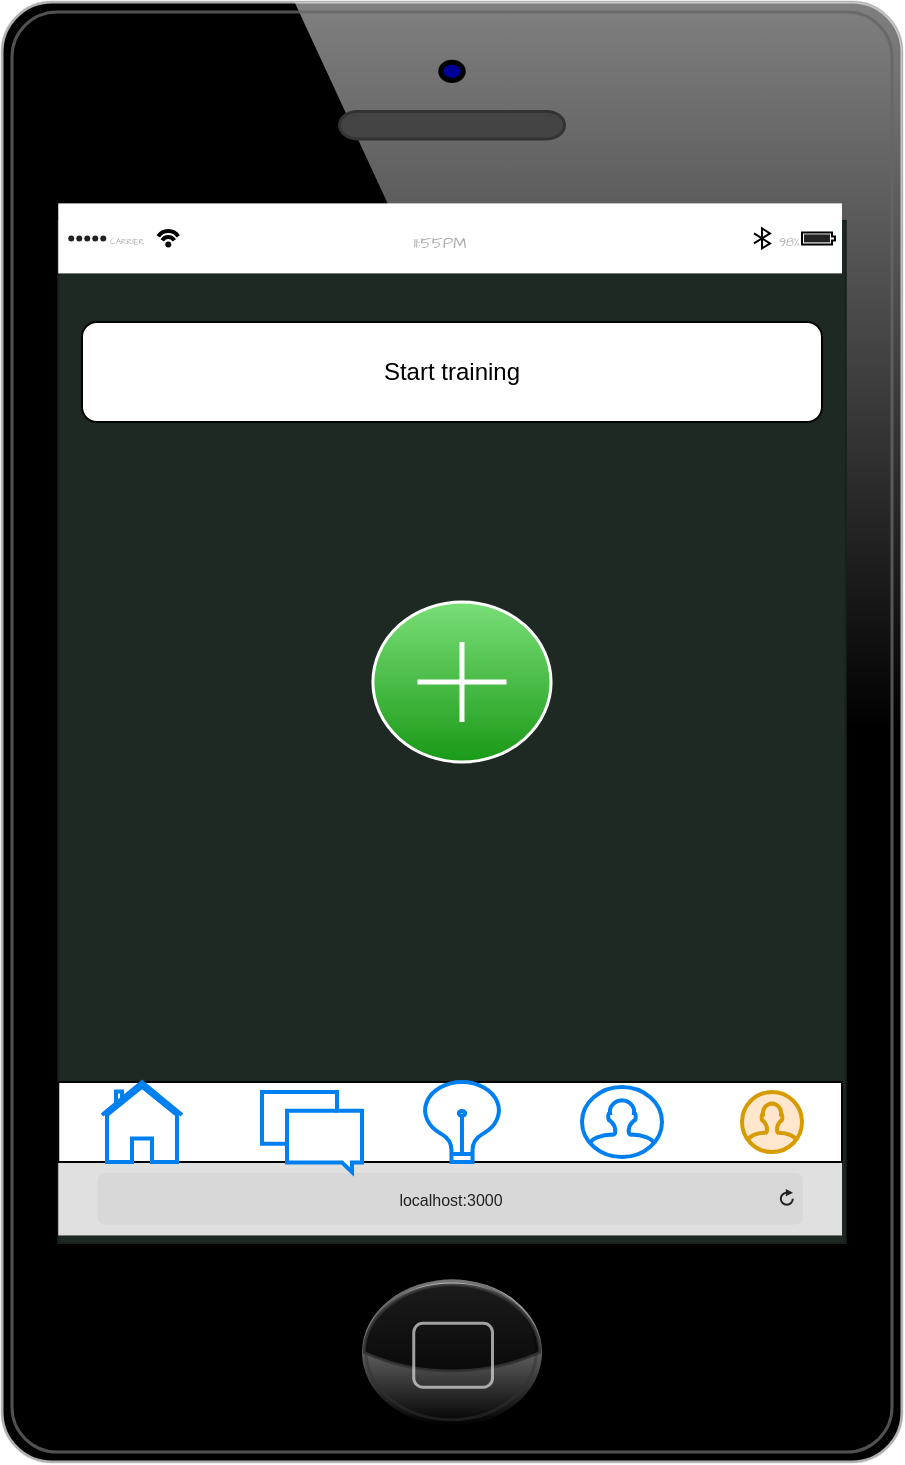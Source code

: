 <mxfile version="16.5.1" type="device"><diagram id="MWHxHeKpkEHYwgWMrSaS" name="Page-1"><mxGraphModel dx="1106" dy="852" grid="1" gridSize="10" guides="1" tooltips="1" connect="1" arrows="1" fold="1" page="1" pageScale="1" pageWidth="850" pageHeight="1100" math="0" shadow="0"><root><mxCell id="0"/><mxCell id="1" parent="0"/><mxCell id="2e3P570JD1NljPKsjeNQ-2" value="" style="group" vertex="1" connectable="0" parent="1"><mxGeometry x="220" y="80" width="450.0" height="730.0" as="geometry"/></mxCell><mxCell id="2e3P570JD1NljPKsjeNQ-3" value="" style="verticalLabelPosition=bottom;verticalAlign=top;html=1;shadow=0;dashed=0;strokeWidth=1;shape=mxgraph.ios.iPhone;bgStyle=bgGreen;fillColor=#aaaaaa;sketch=0;" vertex="1" parent="2e3P570JD1NljPKsjeNQ-2"><mxGeometry width="450.0" height="730.0" as="geometry"/></mxCell><mxCell id="2e3P570JD1NljPKsjeNQ-4" value="" style="html=1;strokeWidth=1;shadow=0;dashed=0;shape=mxgraph.ios7ui.appBar;fillColor=#ffffff;gradientColor=none;sketch=0;hachureGap=4;pointerEvents=0;fontFamily=Architects Daughter;fontSource=https%3A%2F%2Ffonts.googleapis.com%2Fcss%3Ffamily%3DArchitects%2BDaughter;fontSize=20;" vertex="1" parent="2e3P570JD1NljPKsjeNQ-2"><mxGeometry x="28.13" y="100.69" width="391.87" height="35" as="geometry"/></mxCell><mxCell id="2e3P570JD1NljPKsjeNQ-5" value="CARRIER" style="shape=rect;align=left;fontSize=8;spacingLeft=24;fontSize=4;fontColor=#aaaaaa;strokeColor=none;fillColor=none;spacingTop=4;sketch=0;hachureGap=4;pointerEvents=0;fontFamily=Architects Daughter;fontSource=https%3A%2F%2Ffonts.googleapis.com%2Fcss%3Ffamily%3DArchitects%2BDaughter;" vertex="1" parent="2e3P570JD1NljPKsjeNQ-4"><mxGeometry y="0.5" width="50" height="13" relative="1" as="geometry"><mxPoint y="-6.5" as="offset"/></mxGeometry></mxCell><mxCell id="2e3P570JD1NljPKsjeNQ-6" value="11:55PM" style="shape=rect;fontSize=8;fontColor=#aaaaaa;strokeColor=none;fillColor=none;spacingTop=4;sketch=0;hachureGap=4;pointerEvents=0;fontFamily=Architects Daughter;fontSource=https%3A%2F%2Ffonts.googleapis.com%2Fcss%3Ffamily%3DArchitects%2BDaughter;" vertex="1" parent="2e3P570JD1NljPKsjeNQ-4"><mxGeometry x="0.5" y="0.5" width="50" height="13" relative="1" as="geometry"><mxPoint x="-30" y="-6.5" as="offset"/></mxGeometry></mxCell><mxCell id="2e3P570JD1NljPKsjeNQ-7" value="98%" style="shape=rect;align=right;fontSize=8;spacingRight=19;fontSize=6;fontColor=#aaaaaa;strokeColor=none;fillColor=none;spacingTop=4;sketch=0;hachureGap=4;pointerEvents=0;fontFamily=Architects Daughter;fontSource=https%3A%2F%2Ffonts.googleapis.com%2Fcss%3Ffamily%3DArchitects%2BDaughter;" vertex="1" parent="2e3P570JD1NljPKsjeNQ-4"><mxGeometry x="1" y="0.5" width="45" height="13" relative="1" as="geometry"><mxPoint x="-45" y="-6.5" as="offset"/></mxGeometry></mxCell><mxCell id="2e3P570JD1NljPKsjeNQ-8" value="localhost:3000" style="html=1;strokeWidth=1;shadow=0;dashed=0;shape=mxgraph.ios7ui.url;fillColor=#e0e0e0;strokeColor=#c0c0c0;buttonText=;strokeColor2=#222222;fontColor=#222222;fontSize=8;spacingTop=2;align=center;" vertex="1" parent="2e3P570JD1NljPKsjeNQ-2"><mxGeometry x="28.13" y="580" width="391.87" height="36.72" as="geometry"/></mxCell><mxCell id="2e3P570JD1NljPKsjeNQ-9" value="" style="rounded=0;whiteSpace=wrap;html=1;" vertex="1" parent="2e3P570JD1NljPKsjeNQ-2"><mxGeometry x="28.13" y="540" width="391.87" height="40" as="geometry"/></mxCell><mxCell id="2e3P570JD1NljPKsjeNQ-10" value="" style="html=1;verticalLabelPosition=bottom;align=center;labelBackgroundColor=#ffffff;verticalAlign=top;strokeWidth=2;strokeColor=#d79b00;shadow=0;dashed=0;shape=mxgraph.ios7.icons.user;fillColor=#ffe6cc;" vertex="1" parent="2e3P570JD1NljPKsjeNQ-2"><mxGeometry x="370" y="545" width="30" height="30" as="geometry"/></mxCell><mxCell id="2e3P570JD1NljPKsjeNQ-11" value="" style="html=1;verticalLabelPosition=bottom;align=center;labelBackgroundColor=#ffffff;verticalAlign=top;strokeWidth=2;strokeColor=#0080F0;shadow=0;dashed=0;shape=mxgraph.ios7.icons.home;" vertex="1" parent="2e3P570JD1NljPKsjeNQ-2"><mxGeometry x="50.0" y="540" width="40" height="40" as="geometry"/></mxCell><mxCell id="2e3P570JD1NljPKsjeNQ-12" value="" style="html=1;verticalLabelPosition=bottom;align=center;labelBackgroundColor=#ffffff;verticalAlign=top;strokeWidth=2;strokeColor=#0080F0;shadow=0;dashed=0;shape=mxgraph.ios7.icons.messages;" vertex="1" parent="2e3P570JD1NljPKsjeNQ-2"><mxGeometry x="130" y="545" width="50" height="40" as="geometry"/></mxCell><mxCell id="2e3P570JD1NljPKsjeNQ-13" value="" style="html=1;verticalLabelPosition=bottom;align=center;labelBackgroundColor=#ffffff;verticalAlign=top;strokeWidth=2;strokeColor=#0080F0;shadow=0;dashed=0;shape=mxgraph.ios7.icons.lightbulb;" vertex="1" parent="2e3P570JD1NljPKsjeNQ-2"><mxGeometry x="210" y="540" width="40" height="40" as="geometry"/></mxCell><mxCell id="2e3P570JD1NljPKsjeNQ-21" value="" style="verticalLabelPosition=bottom;verticalAlign=top;html=1;shadow=0;dashed=0;strokeWidth=1;shape=mxgraph.ios.iAddIcon;fillColor=#7AdF78;fillColor2=#1A9917;strokeColor=#ffffff;sketch=0;" vertex="1" parent="2e3P570JD1NljPKsjeNQ-2"><mxGeometry x="185.46" y="300" width="89.07" height="80" as="geometry"/></mxCell><mxCell id="2e3P570JD1NljPKsjeNQ-22" value="" style="html=1;verticalLabelPosition=bottom;align=center;labelBackgroundColor=#ffffff;verticalAlign=top;strokeWidth=2;strokeColor=#0080F0;shadow=0;dashed=0;shape=mxgraph.ios7.icons.user;" vertex="1" parent="2e3P570JD1NljPKsjeNQ-2"><mxGeometry x="290" y="542.5" width="40" height="35" as="geometry"/></mxCell><mxCell id="2e3P570JD1NljPKsjeNQ-23" value="" style="rounded=1;whiteSpace=wrap;html=1;" vertex="1" parent="2e3P570JD1NljPKsjeNQ-2"><mxGeometry x="40" y="160" width="370" height="50" as="geometry"/></mxCell><mxCell id="2e3P570JD1NljPKsjeNQ-24" value="Start training" style="text;html=1;strokeColor=none;fillColor=none;align=center;verticalAlign=middle;whiteSpace=wrap;rounded=0;" vertex="1" parent="2e3P570JD1NljPKsjeNQ-2"><mxGeometry x="60" y="170" width="330" height="30" as="geometry"/></mxCell></root></mxGraphModel></diagram></mxfile>